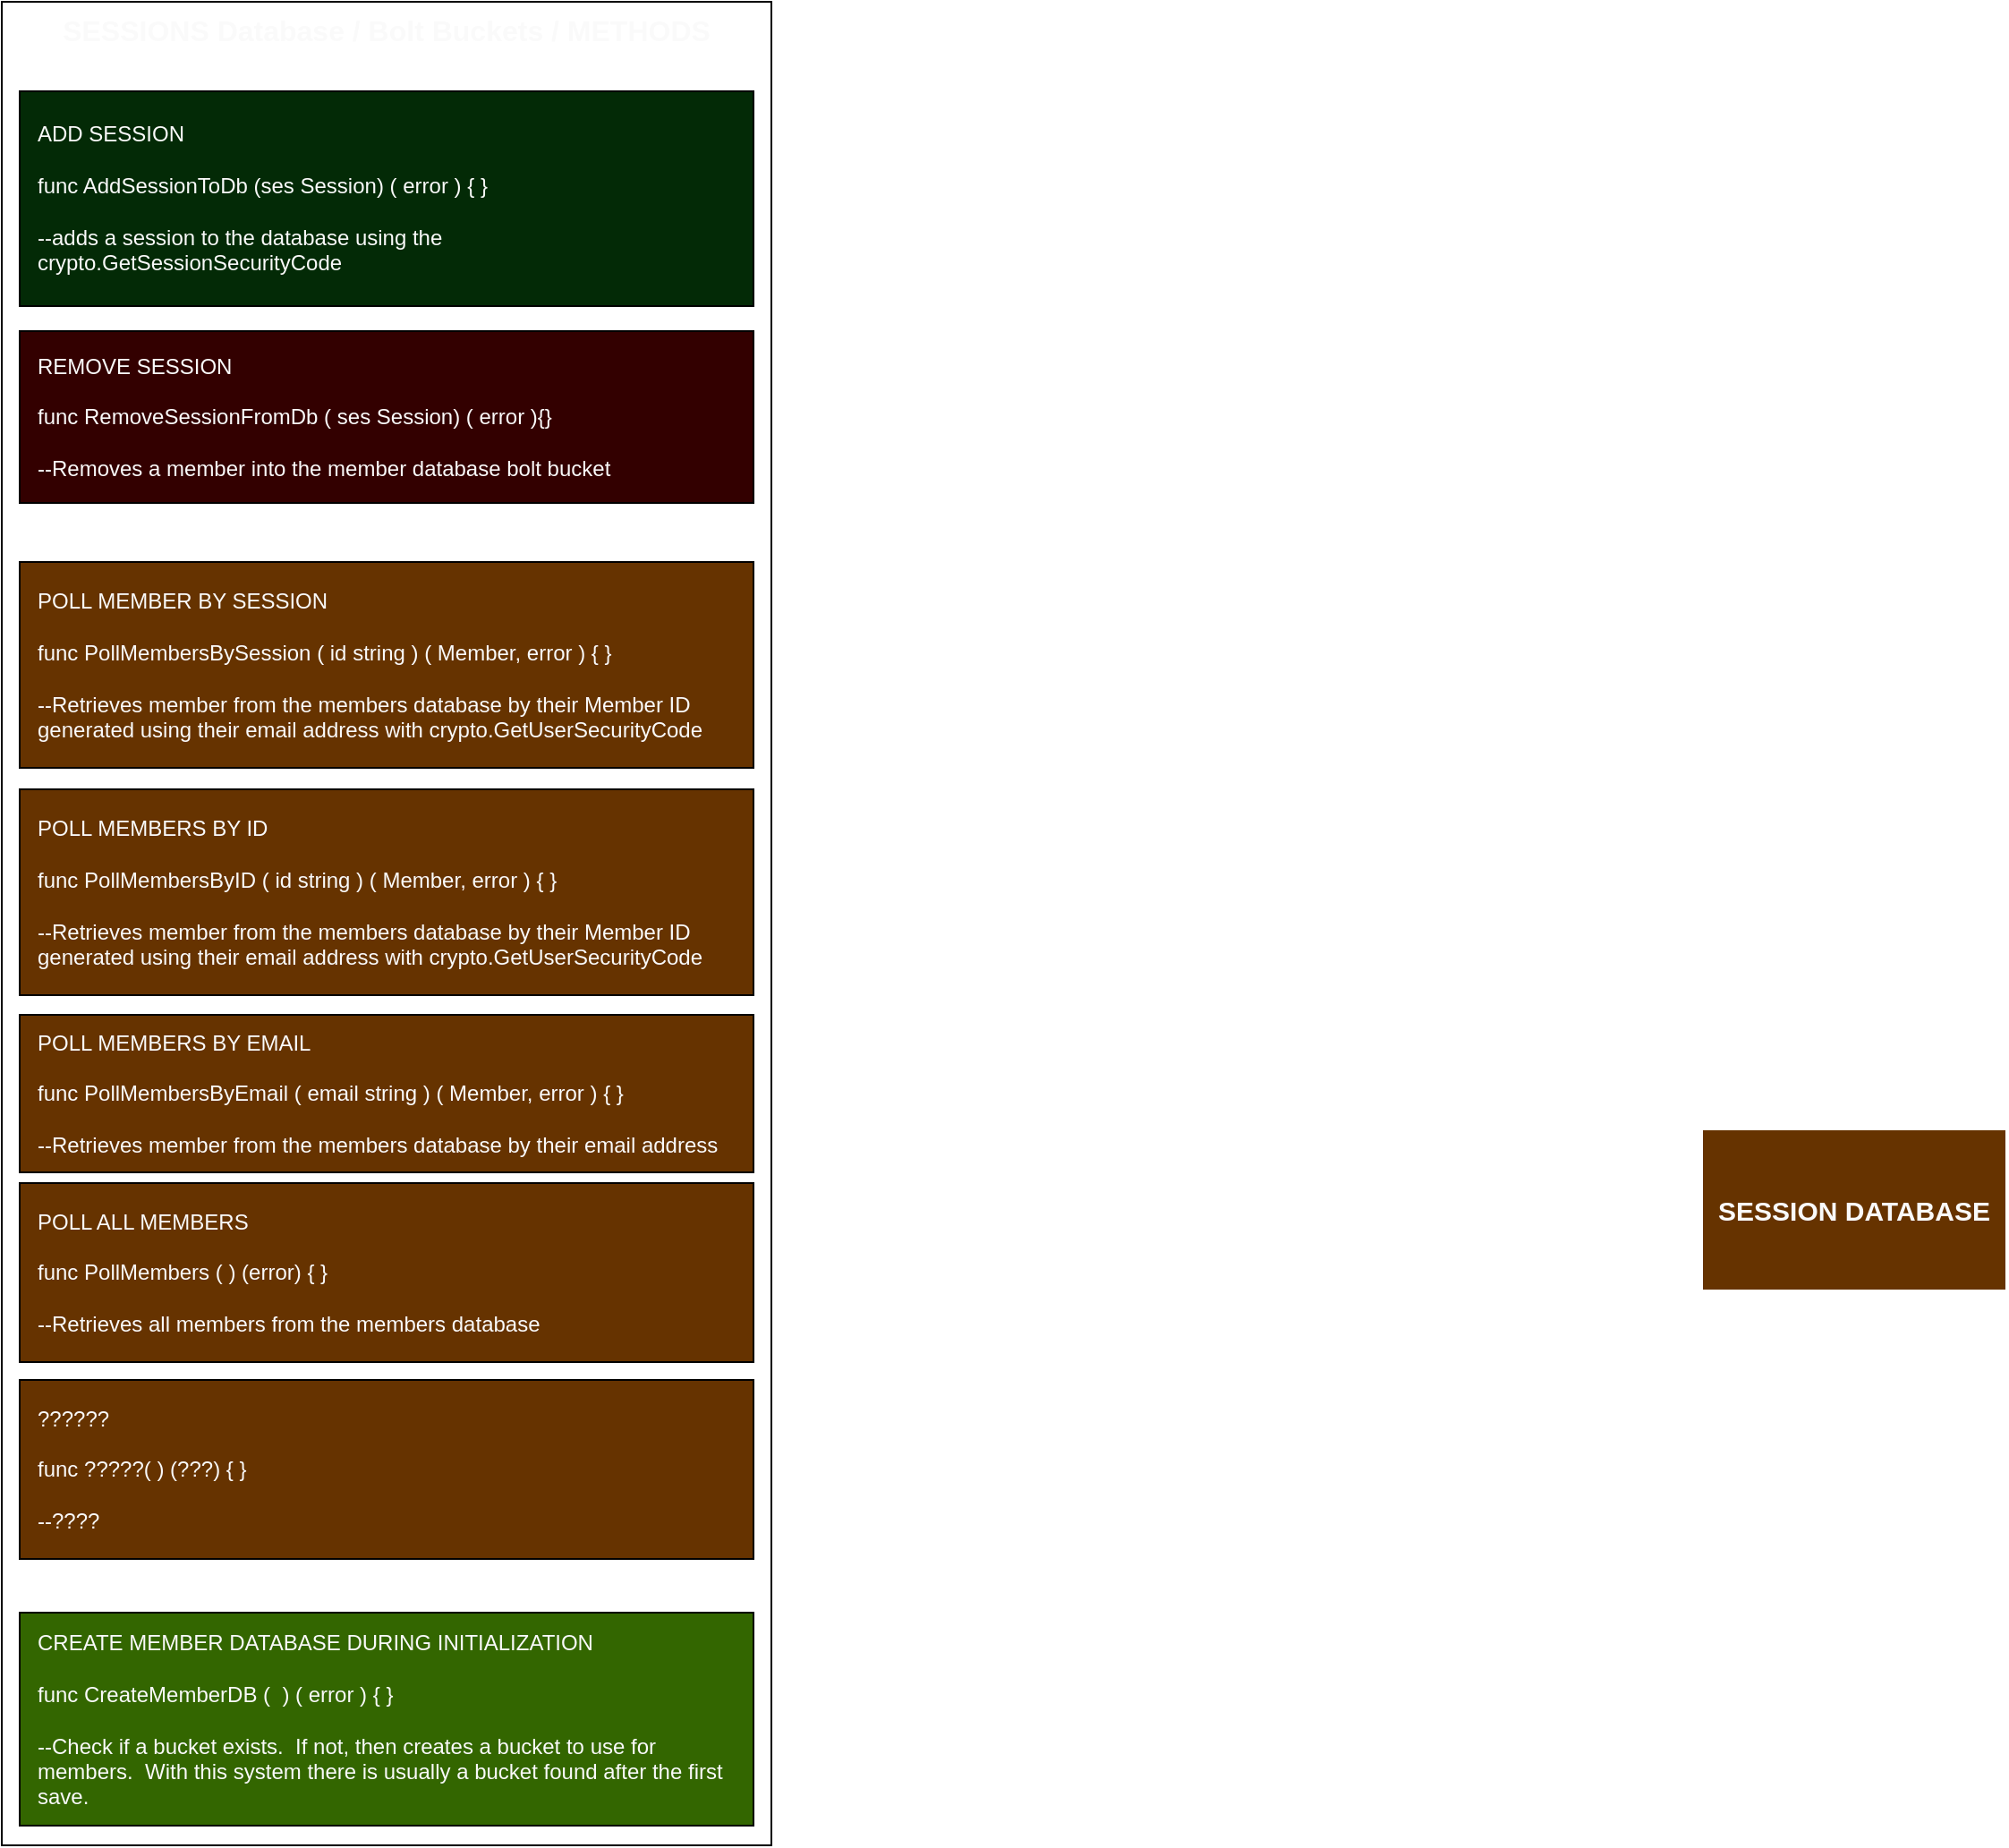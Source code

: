 <mxfile version="12.8.8" type="github">
  <diagram id="OwN22ceddt_HI1kbPNsA" name="Page-1">
    <mxGraphModel dx="964" dy="1017" grid="1" gridSize="10" guides="1" tooltips="1" connect="1" arrows="1" fold="1" page="1" pageScale="1" pageWidth="850" pageHeight="1100" math="0" shadow="0">
      <root>
        <mxCell id="0" />
        <mxCell id="1" parent="0" />
        <mxCell id="RebIltJZuqrViOZ0RSFz-8" value="&lt;span style=&quot;font-size: 16px&quot;&gt;SESSIONS Database / Bolt Buckets / METHODS&lt;/span&gt;" style="rounded=0;whiteSpace=wrap;html=1;fontColor=#FAFAFA;align=center;verticalAlign=top;fontStyle=1;fontSize=16;" parent="1" vertex="1">
          <mxGeometry x="20" y="20" width="430" height="1030" as="geometry" />
        </mxCell>
        <mxCell id="RebIltJZuqrViOZ0RSFz-9" value="&lt;div&gt;ADD SESSION&lt;br&gt;&lt;/div&gt;&lt;div&gt;&lt;br&gt;&lt;/div&gt;&lt;div&gt;func AddSessionToDb (ses Session) ( error ) { }&lt;/div&gt;&lt;div&gt;&lt;br&gt;&lt;/div&gt;&lt;div&gt;--adds a session to the database using the&amp;nbsp; crypto.GetSessionSecurityCode&lt;/div&gt;" style="rounded=0;whiteSpace=wrap;html=1;fontColor=#FAFAFA;align=left;spacingLeft=8;fillColor=#032A06;" parent="1" vertex="1">
          <mxGeometry x="30" y="70" width="410" height="120" as="geometry" />
        </mxCell>
        <mxCell id="RebIltJZuqrViOZ0RSFz-10" value="&lt;div&gt;REMOVE SESSION&lt;br&gt;&lt;/div&gt;&lt;div&gt;&lt;br&gt;&lt;/div&gt;&lt;div&gt;func RemoveSessionFromDb ( ses Session) ( error ){}&lt;/div&gt;&lt;div&gt;&lt;br&gt;&lt;/div&gt;&lt;div&gt;--Removes a member into the member database bolt bucket&lt;br&gt;&lt;/div&gt;" style="rounded=0;whiteSpace=wrap;html=1;fontColor=#FAFAFA;align=left;spacingLeft=8;fillColor=#330000;" parent="1" vertex="1">
          <mxGeometry x="30" y="204" width="410" height="96" as="geometry" />
        </mxCell>
        <mxCell id="RebIltJZuqrViOZ0RSFz-11" value="&lt;div&gt;POLL ALL MEMBERS&lt;br&gt;&lt;/div&gt;&lt;div&gt;&lt;br&gt;&lt;/div&gt;&lt;div&gt;func PollMembers ( ) (error) { }&lt;/div&gt;&lt;div&gt;&lt;br&gt;&lt;/div&gt;&lt;div&gt;--Retrieves all members from the members database&lt;br&gt;&lt;/div&gt;" style="rounded=0;whiteSpace=wrap;html=1;fontColor=#FAFAFA;align=left;spacingLeft=8;fillColor=#663300;" parent="1" vertex="1">
          <mxGeometry x="30" y="680" width="410" height="100" as="geometry" />
        </mxCell>
        <mxCell id="RebIltJZuqrViOZ0RSFz-12" value="&lt;div&gt;POLL MEMBERS BY ID&lt;br&gt;&lt;/div&gt;&lt;div&gt;&lt;br&gt;&lt;/div&gt;&lt;div&gt;func PollMembersByID ( id string ) ( Member, error ) { }&lt;/div&gt;&lt;div&gt;&lt;br&gt;&lt;/div&gt;&lt;div&gt;--Retrieves member from the members database by their Member ID generated using their email address with crypto.GetUserSecurityCode&lt;br&gt;&lt;/div&gt;" style="rounded=0;whiteSpace=wrap;html=1;fontColor=#FAFAFA;align=left;spacingLeft=8;fillColor=#663300;" parent="1" vertex="1">
          <mxGeometry x="30" y="460" width="410" height="115" as="geometry" />
        </mxCell>
        <mxCell id="RebIltJZuqrViOZ0RSFz-13" value="&lt;div&gt;POLL MEMBERS BY EMAIL&lt;br&gt;&lt;/div&gt;&lt;div&gt;&lt;br&gt;&lt;/div&gt;&lt;div&gt;func PollMembersByEmail ( email string ) ( Member, error ) { }&lt;/div&gt;&lt;div&gt;&lt;br&gt;&lt;/div&gt;&lt;div&gt;--Retrieves member from the members database by their email address&lt;br&gt;&lt;/div&gt;" style="rounded=0;whiteSpace=wrap;html=1;fontColor=#FAFAFA;align=left;spacingLeft=8;fillColor=#663300;" parent="1" vertex="1">
          <mxGeometry x="30" y="586" width="410" height="88" as="geometry" />
        </mxCell>
        <mxCell id="RebIltJZuqrViOZ0RSFz-14" value="&lt;div&gt;CREATE MEMBER DATABASE DURING INITIALIZATION&lt;br&gt;&lt;/div&gt;&lt;div&gt;&lt;br&gt;&lt;/div&gt;&lt;div&gt;func CreateMemberDB (&amp;nbsp; ) ( error ) { }&lt;/div&gt;&lt;div&gt;&lt;br&gt;&lt;/div&gt;&lt;div&gt;--Check if a bucket exists.&amp;nbsp; If not, then creates a bucket to use for members.&amp;nbsp; With this system there is usually a bucket found after the first save.&lt;br&gt;&lt;/div&gt;" style="rounded=0;whiteSpace=wrap;html=1;fontColor=#FAFAFA;align=left;spacingLeft=8;fillColor=#336600;" parent="1" vertex="1">
          <mxGeometry x="30" y="920" width="410" height="119" as="geometry" />
        </mxCell>
        <mxCell id="RebIltJZuqrViOZ0RSFz-15" value="&lt;div&gt;??????&lt;br&gt;&lt;/div&gt;&lt;div&gt;&lt;br&gt;&lt;/div&gt;&lt;div&gt;func ?????( ) (???) { }&lt;/div&gt;&lt;div&gt;&lt;br&gt;&lt;/div&gt;&lt;div&gt;--????&lt;br&gt;&lt;/div&gt;" style="rounded=0;whiteSpace=wrap;html=1;fontColor=#FAFAFA;align=left;spacingLeft=8;fillColor=#663300;" parent="1" vertex="1">
          <mxGeometry x="30" y="790" width="410" height="100" as="geometry" />
        </mxCell>
        <mxCell id="RebIltJZuqrViOZ0RSFz-16" value="SESSION DATABASE" style="rounded=0;whiteSpace=wrap;html=1;fontColor=#FAFAFA;strokeColor=#FFFFFF;fillColor=#663300;fontStyle=1;fontSize=15;" parent="1" vertex="1">
          <mxGeometry x="970" y="650" width="170" height="90" as="geometry" />
        </mxCell>
        <mxCell id="6ThwEPi3yd1xH4KHOWwl-1" value="&lt;div&gt;POLL MEMBER BY SESSION&lt;br&gt;&lt;/div&gt;&lt;div&gt;&lt;br&gt;&lt;/div&gt;&lt;div&gt;func PollMembersBySession ( id string ) ( Member, error ) { }&lt;/div&gt;&lt;div&gt;&lt;br&gt;&lt;/div&gt;&lt;div&gt;--Retrieves member from the members database by their Member ID generated using their email address with crypto.GetUserSecurityCode&lt;br&gt;&lt;/div&gt;" style="rounded=0;whiteSpace=wrap;html=1;fontColor=#FAFAFA;align=left;spacingLeft=8;fillColor=#663300;" vertex="1" parent="1">
          <mxGeometry x="30" y="333" width="410" height="115" as="geometry" />
        </mxCell>
      </root>
    </mxGraphModel>
  </diagram>
</mxfile>
